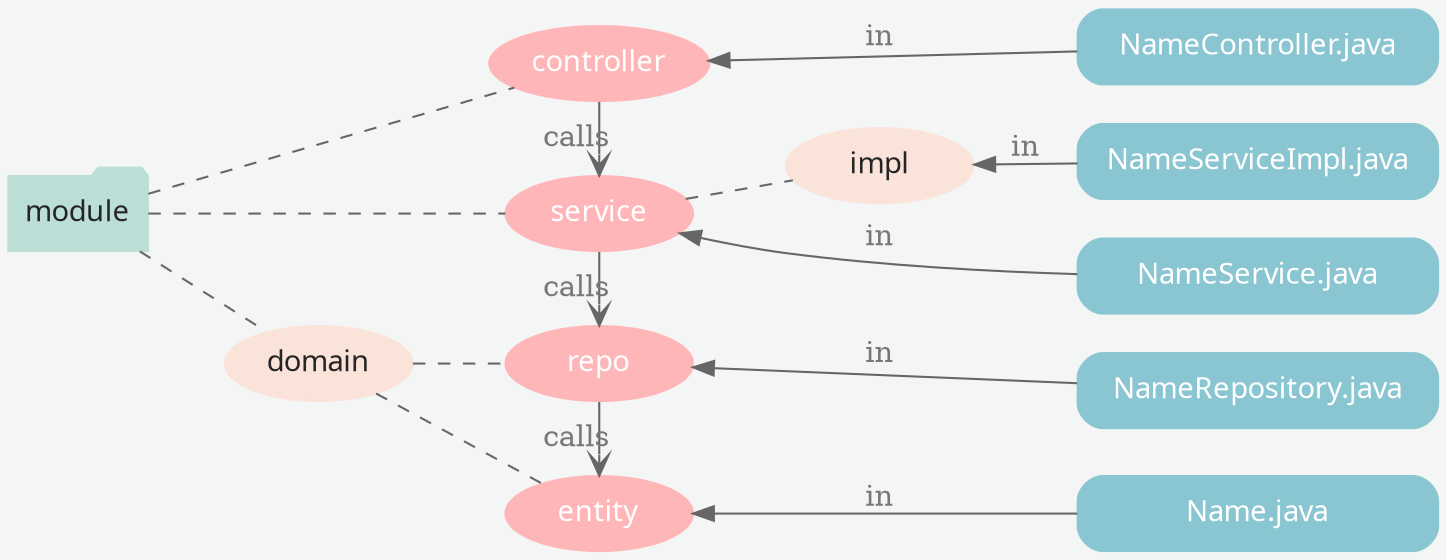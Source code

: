 digraph G {
  rankdir="LR";
  bgcolor="#f4f6f6";

  node[shape=folder, style=filled, color="#bbded6", fontcolor="#252525", fontname="Helvetia"];
  module;

  node[shape=ellipse, style=filled, color="#ffb6b9", fontcolor="#ffffff", width=1.25];
  service;
  controller;
  repository[label="repo"];
  entity;

  node[shape=ellipse, style=filled, color="#fae3d9", fontcolor="#252525"];
  domain;
  service_impl[label="impl"];

  edge[style=dashed, color="#666666", fontcolor="#777777", arrowhead="none"];
  module -> {domain, service, controller};
  domain -> {entity, repository};
  service -> service_impl;

  node[shape=Mrecord, style=filled, color="#8ac6d1", fontcolor="#ffffff", width=2.4];
  {
    rank="same";
    Name[label="Name.java"];
    NameRepository[label="NameRepository.java"];
    NameService[label="NameService.java"];
    NameServiceImpl[label="NameServiceImpl.java"];
    NameController[label="NameController.java"];
  }

  edge[shape=dot, style=solid, label="in", dir="back", arrowtail="normal"];
  {
    entity -> Name;
    repository -> NameRepository;
    service -> NameService;
    service_impl -> NameServiceImpl;
    controller -> NameController;
  }

  edge[style=solid, dir=forward, arrowhead="vee", label="calls"];
  {
    rank="same";
    controller -> service -> repository -> entity;
  }
}
